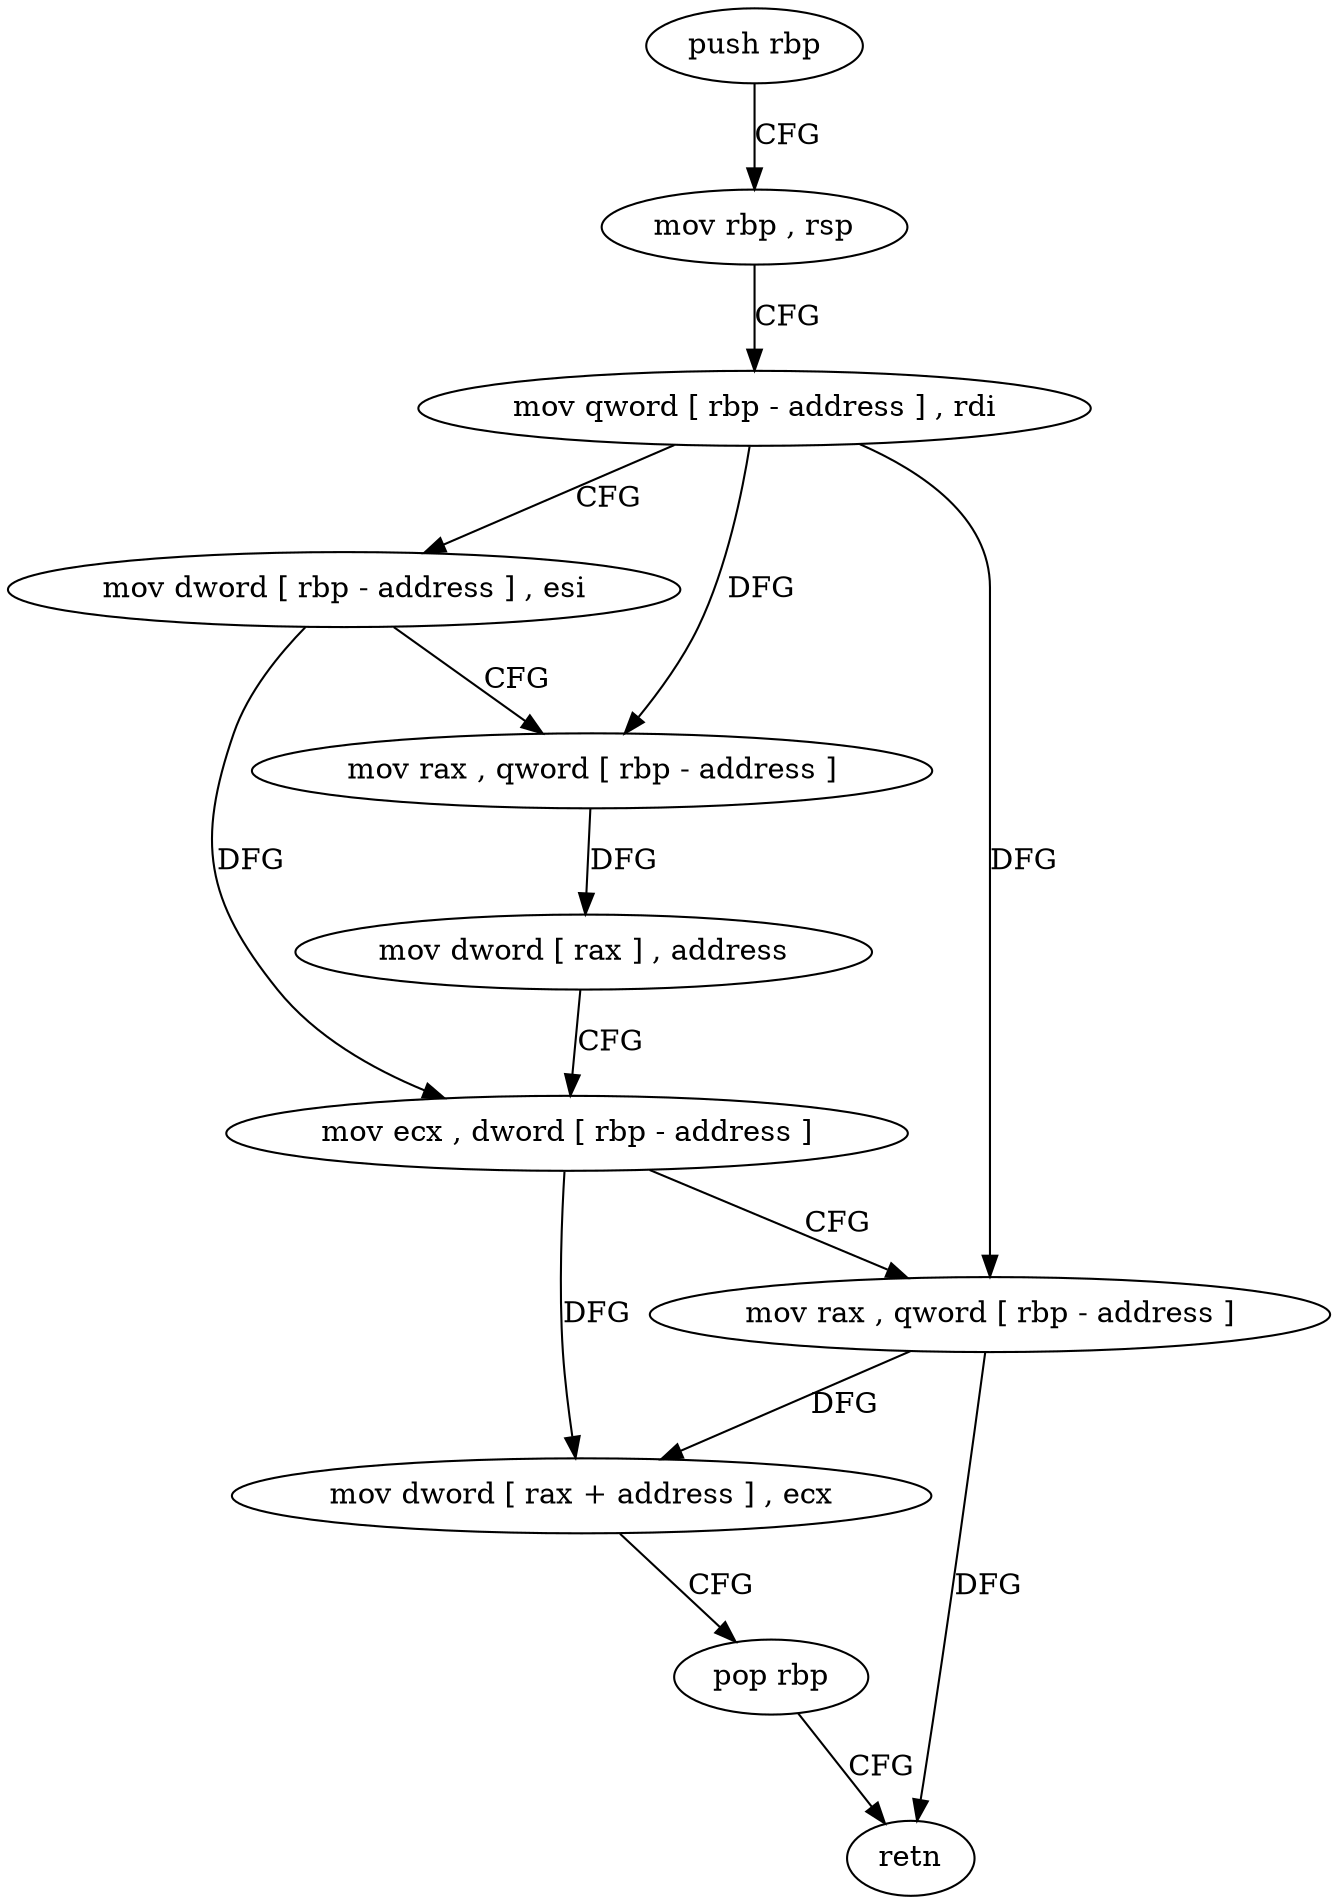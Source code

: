 digraph "func" {
"138336" [label = "push rbp" ]
"138337" [label = "mov rbp , rsp" ]
"138340" [label = "mov qword [ rbp - address ] , rdi" ]
"138344" [label = "mov dword [ rbp - address ] , esi" ]
"138347" [label = "mov rax , qword [ rbp - address ]" ]
"138351" [label = "mov dword [ rax ] , address" ]
"138357" [label = "mov ecx , dword [ rbp - address ]" ]
"138360" [label = "mov rax , qword [ rbp - address ]" ]
"138364" [label = "mov dword [ rax + address ] , ecx" ]
"138367" [label = "pop rbp" ]
"138368" [label = "retn" ]
"138336" -> "138337" [ label = "CFG" ]
"138337" -> "138340" [ label = "CFG" ]
"138340" -> "138344" [ label = "CFG" ]
"138340" -> "138347" [ label = "DFG" ]
"138340" -> "138360" [ label = "DFG" ]
"138344" -> "138347" [ label = "CFG" ]
"138344" -> "138357" [ label = "DFG" ]
"138347" -> "138351" [ label = "DFG" ]
"138351" -> "138357" [ label = "CFG" ]
"138357" -> "138360" [ label = "CFG" ]
"138357" -> "138364" [ label = "DFG" ]
"138360" -> "138364" [ label = "DFG" ]
"138360" -> "138368" [ label = "DFG" ]
"138364" -> "138367" [ label = "CFG" ]
"138367" -> "138368" [ label = "CFG" ]
}

